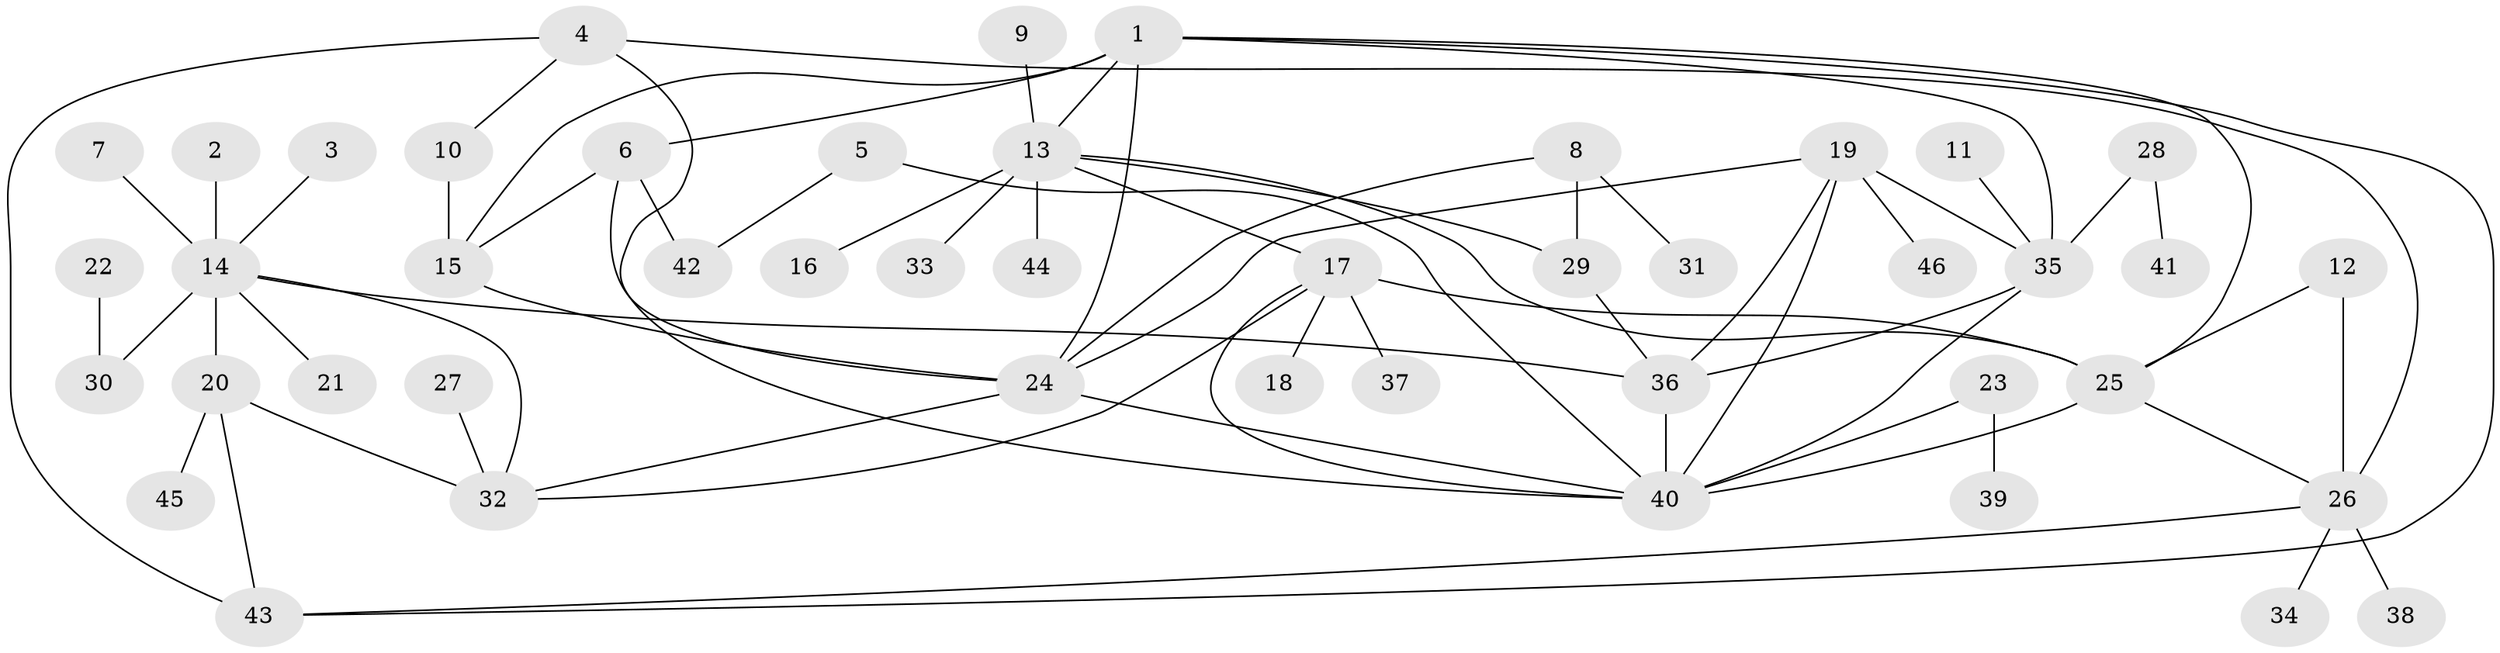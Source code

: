 // original degree distribution, {5: 0.05434782608695652, 7: 0.043478260869565216, 9: 0.010869565217391304, 4: 0.05434782608695652, 6: 0.010869565217391304, 11: 0.03260869565217391, 8: 0.03260869565217391, 1: 0.532608695652174, 3: 0.06521739130434782, 2: 0.16304347826086957}
// Generated by graph-tools (version 1.1) at 2025/02/03/09/25 03:02:36]
// undirected, 46 vertices, 69 edges
graph export_dot {
graph [start="1"]
  node [color=gray90,style=filled];
  1;
  2;
  3;
  4;
  5;
  6;
  7;
  8;
  9;
  10;
  11;
  12;
  13;
  14;
  15;
  16;
  17;
  18;
  19;
  20;
  21;
  22;
  23;
  24;
  25;
  26;
  27;
  28;
  29;
  30;
  31;
  32;
  33;
  34;
  35;
  36;
  37;
  38;
  39;
  40;
  41;
  42;
  43;
  44;
  45;
  46;
  1 -- 6 [weight=1.0];
  1 -- 13 [weight=1.0];
  1 -- 15 [weight=1.0];
  1 -- 24 [weight=1.0];
  1 -- 25 [weight=1.0];
  1 -- 35 [weight=1.0];
  1 -- 43 [weight=1.0];
  2 -- 14 [weight=1.0];
  3 -- 14 [weight=1.0];
  4 -- 10 [weight=1.0];
  4 -- 26 [weight=2.0];
  4 -- 40 [weight=1.0];
  4 -- 43 [weight=2.0];
  5 -- 40 [weight=1.0];
  5 -- 42 [weight=1.0];
  6 -- 15 [weight=1.0];
  6 -- 24 [weight=1.0];
  6 -- 42 [weight=1.0];
  7 -- 14 [weight=1.0];
  8 -- 24 [weight=1.0];
  8 -- 29 [weight=1.0];
  8 -- 31 [weight=1.0];
  9 -- 13 [weight=1.0];
  10 -- 15 [weight=1.0];
  11 -- 35 [weight=1.0];
  12 -- 25 [weight=1.0];
  12 -- 26 [weight=1.0];
  13 -- 16 [weight=1.0];
  13 -- 17 [weight=2.0];
  13 -- 25 [weight=1.0];
  13 -- 29 [weight=1.0];
  13 -- 33 [weight=1.0];
  13 -- 44 [weight=1.0];
  14 -- 20 [weight=2.0];
  14 -- 21 [weight=1.0];
  14 -- 30 [weight=1.0];
  14 -- 32 [weight=1.0];
  14 -- 36 [weight=1.0];
  15 -- 24 [weight=1.0];
  17 -- 18 [weight=1.0];
  17 -- 25 [weight=2.0];
  17 -- 32 [weight=1.0];
  17 -- 37 [weight=1.0];
  17 -- 40 [weight=1.0];
  19 -- 24 [weight=1.0];
  19 -- 35 [weight=1.0];
  19 -- 36 [weight=1.0];
  19 -- 40 [weight=1.0];
  19 -- 46 [weight=1.0];
  20 -- 32 [weight=2.0];
  20 -- 43 [weight=1.0];
  20 -- 45 [weight=1.0];
  22 -- 30 [weight=1.0];
  23 -- 39 [weight=1.0];
  23 -- 40 [weight=1.0];
  24 -- 32 [weight=1.0];
  24 -- 40 [weight=1.0];
  25 -- 26 [weight=1.0];
  25 -- 40 [weight=1.0];
  26 -- 34 [weight=1.0];
  26 -- 38 [weight=1.0];
  26 -- 43 [weight=1.0];
  27 -- 32 [weight=1.0];
  28 -- 35 [weight=1.0];
  28 -- 41 [weight=1.0];
  29 -- 36 [weight=1.0];
  35 -- 36 [weight=1.0];
  35 -- 40 [weight=1.0];
  36 -- 40 [weight=1.0];
}
